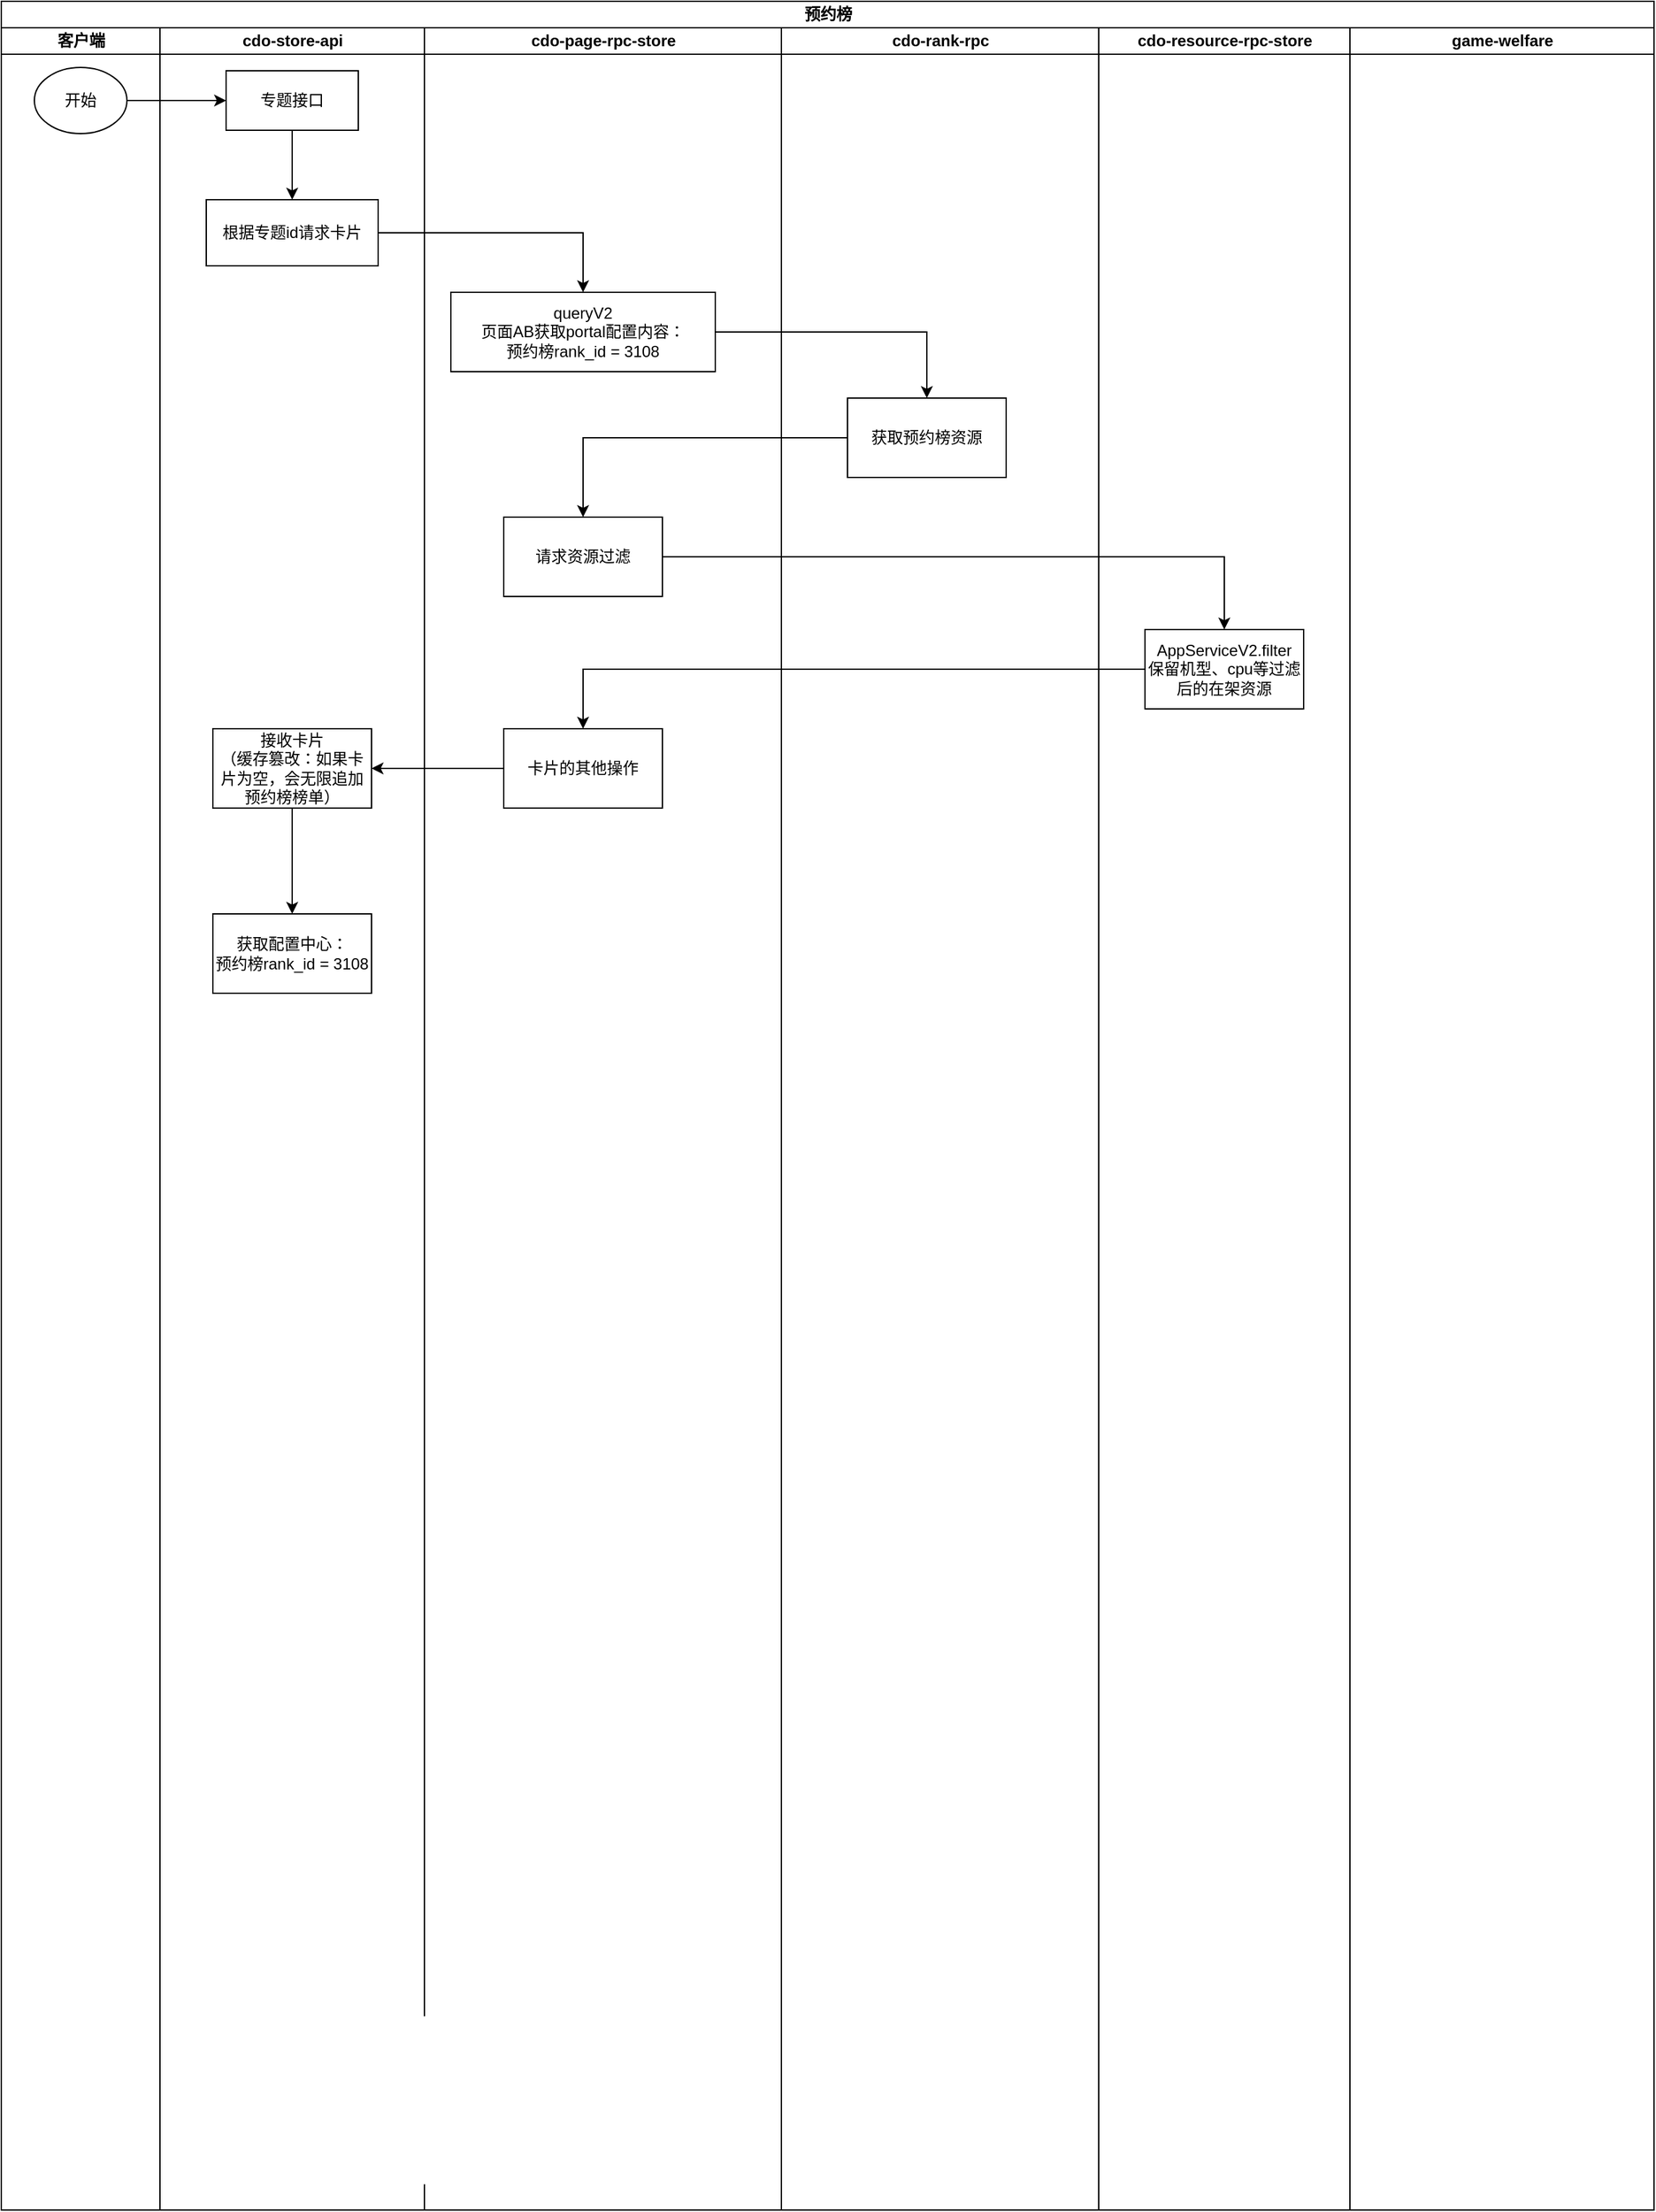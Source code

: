 <mxfile version="24.3.1" type="github">
  <diagram name="第 1 页" id="S-5s4yw2gBzfNdzOF_SS">
    <mxGraphModel dx="1615" dy="834" grid="1" gridSize="10" guides="1" tooltips="1" connect="1" arrows="1" fold="1" page="1" pageScale="1" pageWidth="827" pageHeight="1169" math="0" shadow="0">
      <root>
        <mxCell id="0" />
        <mxCell id="1" parent="0" />
        <mxCell id="6m1_PlZxY0XMyKxD8_Q--10" value="预约榜" style="swimlane;childLayout=stackLayout;resizeParent=1;resizeParentMax=0;startSize=20;html=1;" vertex="1" parent="1">
          <mxGeometry x="90" y="50" width="1250" height="1670" as="geometry" />
        </mxCell>
        <mxCell id="6m1_PlZxY0XMyKxD8_Q--11" value="客户端" style="swimlane;startSize=20;html=1;" vertex="1" parent="6m1_PlZxY0XMyKxD8_Q--10">
          <mxGeometry y="20" width="120" height="1650" as="geometry" />
        </mxCell>
        <mxCell id="6m1_PlZxY0XMyKxD8_Q--17" value="开始" style="ellipse;whiteSpace=wrap;html=1;" vertex="1" parent="6m1_PlZxY0XMyKxD8_Q--11">
          <mxGeometry x="25" y="30" width="70" height="50" as="geometry" />
        </mxCell>
        <mxCell id="6m1_PlZxY0XMyKxD8_Q--12" value="cdo-store-api" style="swimlane;startSize=20;html=1;" vertex="1" parent="6m1_PlZxY0XMyKxD8_Q--10">
          <mxGeometry x="120" y="20" width="200" height="1650" as="geometry" />
        </mxCell>
        <mxCell id="6m1_PlZxY0XMyKxD8_Q--21" value="" style="edgeStyle=orthogonalEdgeStyle;rounded=0;orthogonalLoop=1;jettySize=auto;html=1;" edge="1" parent="6m1_PlZxY0XMyKxD8_Q--12" source="6m1_PlZxY0XMyKxD8_Q--18" target="6m1_PlZxY0XMyKxD8_Q--20">
          <mxGeometry relative="1" as="geometry" />
        </mxCell>
        <mxCell id="6m1_PlZxY0XMyKxD8_Q--18" value="专题接口" style="whiteSpace=wrap;html=1;" vertex="1" parent="6m1_PlZxY0XMyKxD8_Q--12">
          <mxGeometry x="50" y="32.5" width="100" height="45" as="geometry" />
        </mxCell>
        <mxCell id="6m1_PlZxY0XMyKxD8_Q--20" value="根据专题id请求卡片" style="whiteSpace=wrap;html=1;" vertex="1" parent="6m1_PlZxY0XMyKxD8_Q--12">
          <mxGeometry x="35" y="130" width="130" height="50" as="geometry" />
        </mxCell>
        <mxCell id="6m1_PlZxY0XMyKxD8_Q--43" value="" style="edgeStyle=orthogonalEdgeStyle;rounded=0;orthogonalLoop=1;jettySize=auto;html=1;" edge="1" parent="6m1_PlZxY0XMyKxD8_Q--12" source="6m1_PlZxY0XMyKxD8_Q--40" target="6m1_PlZxY0XMyKxD8_Q--42">
          <mxGeometry relative="1" as="geometry" />
        </mxCell>
        <mxCell id="6m1_PlZxY0XMyKxD8_Q--40" value="接收卡片&lt;br&gt;（缓存篡改：如果卡片为空，会无限追加预约榜榜单）" style="whiteSpace=wrap;html=1;" vertex="1" parent="6m1_PlZxY0XMyKxD8_Q--12">
          <mxGeometry x="40" y="530" width="120" height="60" as="geometry" />
        </mxCell>
        <mxCell id="6m1_PlZxY0XMyKxD8_Q--42" value="获取配置中心：&lt;br&gt;预约榜rank_id = 3108" style="whiteSpace=wrap;html=1;" vertex="1" parent="6m1_PlZxY0XMyKxD8_Q--12">
          <mxGeometry x="40" y="670" width="120" height="60" as="geometry" />
        </mxCell>
        <mxCell id="6m1_PlZxY0XMyKxD8_Q--13" value="cdo-page-rpc-store" style="swimlane;startSize=20;html=1;" vertex="1" parent="6m1_PlZxY0XMyKxD8_Q--10">
          <mxGeometry x="320" y="20" width="270" height="1650" as="geometry" />
        </mxCell>
        <mxCell id="6m1_PlZxY0XMyKxD8_Q--22" value="queryV2&lt;br&gt;页面AB获取portal配置内容：&lt;br&gt;预约榜rank_id = 3108" style="whiteSpace=wrap;html=1;" vertex="1" parent="6m1_PlZxY0XMyKxD8_Q--13">
          <mxGeometry x="20" y="200" width="200" height="60" as="geometry" />
        </mxCell>
        <mxCell id="6m1_PlZxY0XMyKxD8_Q--33" value="请求资源过滤" style="whiteSpace=wrap;html=1;" vertex="1" parent="6m1_PlZxY0XMyKxD8_Q--13">
          <mxGeometry x="60" y="370" width="120" height="60" as="geometry" />
        </mxCell>
        <mxCell id="6m1_PlZxY0XMyKxD8_Q--38" value="卡片的其他操作" style="whiteSpace=wrap;html=1;" vertex="1" parent="6m1_PlZxY0XMyKxD8_Q--13">
          <mxGeometry x="60" y="530" width="120" height="60" as="geometry" />
        </mxCell>
        <mxCell id="6m1_PlZxY0XMyKxD8_Q--28" value="cdo-rank-rpc" style="swimlane;startSize=20;html=1;" vertex="1" parent="6m1_PlZxY0XMyKxD8_Q--10">
          <mxGeometry x="590" y="20" width="240" height="1650" as="geometry" />
        </mxCell>
        <mxCell id="6m1_PlZxY0XMyKxD8_Q--29" value="获取预约榜资源" style="whiteSpace=wrap;html=1;" vertex="1" parent="6m1_PlZxY0XMyKxD8_Q--28">
          <mxGeometry x="50" y="280" width="120" height="60" as="geometry" />
        </mxCell>
        <mxCell id="6m1_PlZxY0XMyKxD8_Q--14" value="cdo-resource-rpc-store" style="swimlane;startSize=20;html=1;" vertex="1" parent="6m1_PlZxY0XMyKxD8_Q--10">
          <mxGeometry x="830" y="20" width="190" height="1650" as="geometry" />
        </mxCell>
        <mxCell id="6m1_PlZxY0XMyKxD8_Q--36" value="AppServiceV2.filter&lt;br&gt;保留机型、cpu等过滤后的在架资源" style="whiteSpace=wrap;html=1;" vertex="1" parent="6m1_PlZxY0XMyKxD8_Q--14">
          <mxGeometry x="35" y="455" width="120" height="60" as="geometry" />
        </mxCell>
        <mxCell id="6m1_PlZxY0XMyKxD8_Q--15" value="game-welfare" style="swimlane;startSize=20;html=1;" vertex="1" parent="6m1_PlZxY0XMyKxD8_Q--10">
          <mxGeometry x="1020" y="20" width="230" height="1650" as="geometry" />
        </mxCell>
        <mxCell id="6m1_PlZxY0XMyKxD8_Q--19" value="" style="edgeStyle=orthogonalEdgeStyle;rounded=0;orthogonalLoop=1;jettySize=auto;html=1;" edge="1" parent="6m1_PlZxY0XMyKxD8_Q--10" source="6m1_PlZxY0XMyKxD8_Q--17" target="6m1_PlZxY0XMyKxD8_Q--18">
          <mxGeometry relative="1" as="geometry" />
        </mxCell>
        <mxCell id="6m1_PlZxY0XMyKxD8_Q--23" value="" style="edgeStyle=orthogonalEdgeStyle;rounded=0;orthogonalLoop=1;jettySize=auto;html=1;" edge="1" parent="6m1_PlZxY0XMyKxD8_Q--10" source="6m1_PlZxY0XMyKxD8_Q--20" target="6m1_PlZxY0XMyKxD8_Q--22">
          <mxGeometry relative="1" as="geometry" />
        </mxCell>
        <mxCell id="6m1_PlZxY0XMyKxD8_Q--30" value="" style="edgeStyle=orthogonalEdgeStyle;rounded=0;orthogonalLoop=1;jettySize=auto;html=1;" edge="1" parent="6m1_PlZxY0XMyKxD8_Q--10" source="6m1_PlZxY0XMyKxD8_Q--22" target="6m1_PlZxY0XMyKxD8_Q--29">
          <mxGeometry relative="1" as="geometry" />
        </mxCell>
        <mxCell id="6m1_PlZxY0XMyKxD8_Q--35" style="edgeStyle=orthogonalEdgeStyle;rounded=0;orthogonalLoop=1;jettySize=auto;html=1;entryX=0.5;entryY=0;entryDx=0;entryDy=0;" edge="1" parent="6m1_PlZxY0XMyKxD8_Q--10" source="6m1_PlZxY0XMyKxD8_Q--29" target="6m1_PlZxY0XMyKxD8_Q--33">
          <mxGeometry relative="1" as="geometry" />
        </mxCell>
        <mxCell id="6m1_PlZxY0XMyKxD8_Q--37" value="" style="edgeStyle=orthogonalEdgeStyle;rounded=0;orthogonalLoop=1;jettySize=auto;html=1;" edge="1" parent="6m1_PlZxY0XMyKxD8_Q--10" source="6m1_PlZxY0XMyKxD8_Q--33" target="6m1_PlZxY0XMyKxD8_Q--36">
          <mxGeometry relative="1" as="geometry" />
        </mxCell>
        <mxCell id="6m1_PlZxY0XMyKxD8_Q--39" value="" style="edgeStyle=orthogonalEdgeStyle;rounded=0;orthogonalLoop=1;jettySize=auto;html=1;" edge="1" parent="6m1_PlZxY0XMyKxD8_Q--10" source="6m1_PlZxY0XMyKxD8_Q--36" target="6m1_PlZxY0XMyKxD8_Q--38">
          <mxGeometry relative="1" as="geometry" />
        </mxCell>
        <mxCell id="6m1_PlZxY0XMyKxD8_Q--41" value="" style="edgeStyle=orthogonalEdgeStyle;rounded=0;orthogonalLoop=1;jettySize=auto;html=1;" edge="1" parent="6m1_PlZxY0XMyKxD8_Q--10" source="6m1_PlZxY0XMyKxD8_Q--38" target="6m1_PlZxY0XMyKxD8_Q--40">
          <mxGeometry relative="1" as="geometry" />
        </mxCell>
      </root>
    </mxGraphModel>
  </diagram>
</mxfile>
